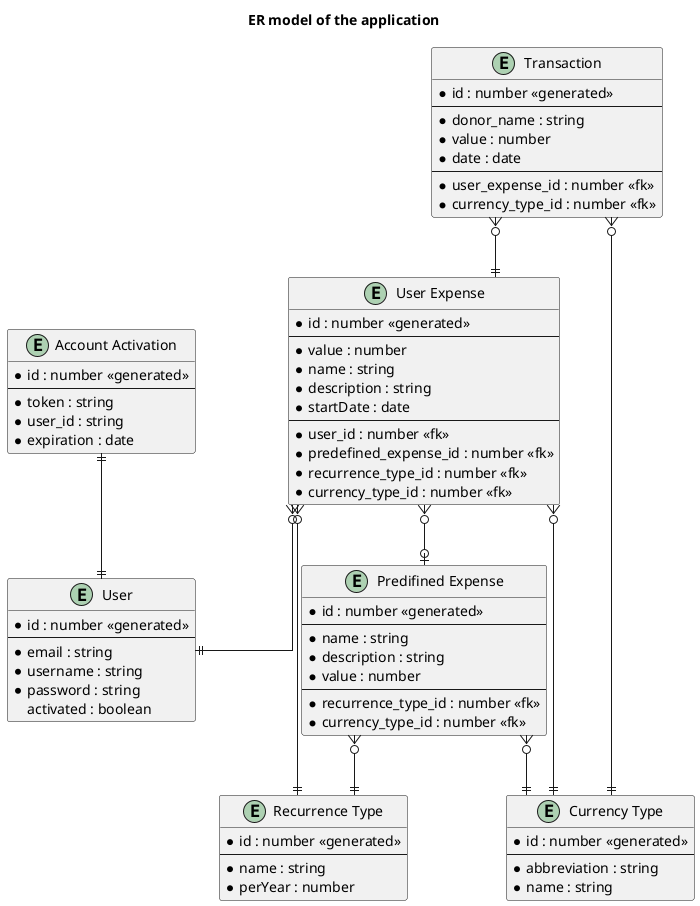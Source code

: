 @startuml er_model
title ER model of the application
' avoid problems with angled crows feet
skinparam linetype ortho

entity "Currency Type" as currtp {
  * id : number <<generated>>
  ---
  * abbreviation : string
  * name : string
}

entity "Recurrence Type" as recurrtp {
  * id : number <<generated>>
  ---
  * name : string
  * perYear : number
}

entity "Predifined Expense" as pexp {
  * id : number <<generated>>
  ---
  * name : string
  * description : string
  * value : number
  ---
  * recurrence_type_id : number <<fk>>
  * currency_type_id : number <<fk>>
}

entity "User" as user {
  * id : number <<generated>>
  ---
  * email : string
  * username : string
  * password : string
  activated : boolean
}

entity "Account Activation" as account_activation {
  * id : number <<generated>>
  ---
  * token : string
  * user_id : string
  * expiration : date
}

entity "User Expense" as uexp {
  * id : number <<generated>>
  ---
  * value : number
  * name : string
  * description : string
  * startDate : date
  ---
  * user_id : number <<fk>>
  * predefined_expense_id : number <<fk>>
  * recurrence_type_id : number <<fk>>
  * currency_type_id : number <<fk>>
}

entity "Transaction" as utran {
  * id : number <<generated>>
  ---
  * donor_name : string
  * value : number
  * date : date
  ---
  * user_expense_id : number <<fk>>
  * currency_type_id : number <<fk>>
}

uexp }o--|| user
account_activation ||--|| user
uexp }o--|| currtp
uexp }o--|| recurrtp

utran }o--|| uexp
utran }o--|| currtp
uexp }o--o| pexp
pexp }o--|| currtp
pexp }o--|| recurrtp
@enduml
